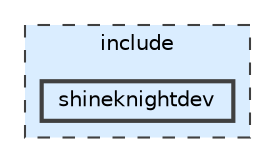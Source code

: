 digraph "include/shineknightdev"
{
 // LATEX_PDF_SIZE
  bgcolor="transparent";
  edge [fontname=Helvetica,fontsize=10,labelfontname=Helvetica,labelfontsize=10];
  node [fontname=Helvetica,fontsize=10,shape=box,height=0.2,width=0.4];
  compound=true
  subgraph clusterdir_d44c64559bbebec7f509842c48db8b23 {
    graph [ bgcolor="#daedff", pencolor="grey25", label="include", fontname=Helvetica,fontsize=10 style="filled,dashed", URL="dir_d44c64559bbebec7f509842c48db8b23.html",tooltip=""]
  dir_7bd2f7907fff0a5c0ce77c40b113a1b9 [label="shineknightdev", fillcolor="#daedff", color="grey25", style="filled,bold", URL="dir_7bd2f7907fff0a5c0ce77c40b113a1b9.html",tooltip=""];
  }
}
